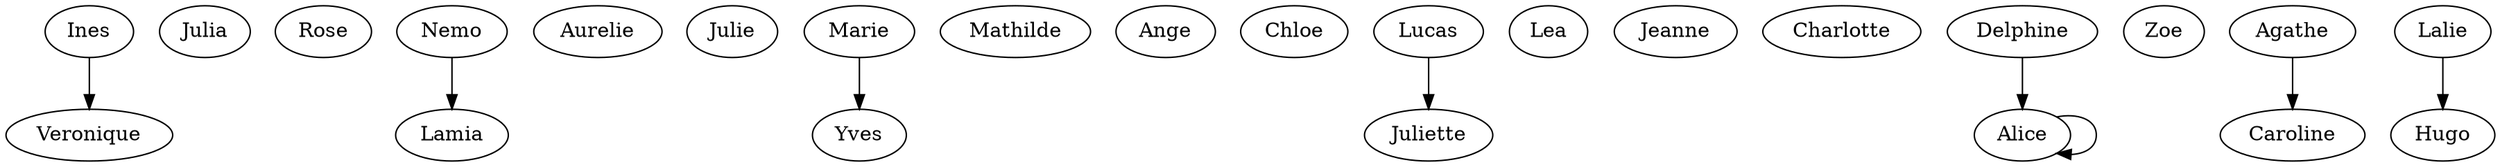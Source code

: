 strict digraph G {
  Veronique;
  Julia;
  Rose;
  Lamia;
  Rose;
  Aurelie;
  Ines;
  Veronique;
  Julie;
  Yves;
  Marie;
  Lamia;
  Mathilde;
  Ange;
  Nemo;
  Chloe;
  Juliette;
  Lucas;
  Aurelie;
  Lea;
  Jeanne;
  Charlotte;
  Chloe;
  Alice;
  Zoe;
  Alice;
  Caroline;
  Hugo;
  Delphine;
  Lalie;
  Veronique;
  Agathe;
  Ines;
  Chloe;
  Charlotte;
  Agathe;
  Ines -> Veronique;
  Marie -> Yves;
  Nemo -> Lamia;
  Lucas -> Juliette;
  Alice -> Alice;
  Delphine -> Alice;
  Lalie -> Hugo;
  Agathe -> Caroline;
}
